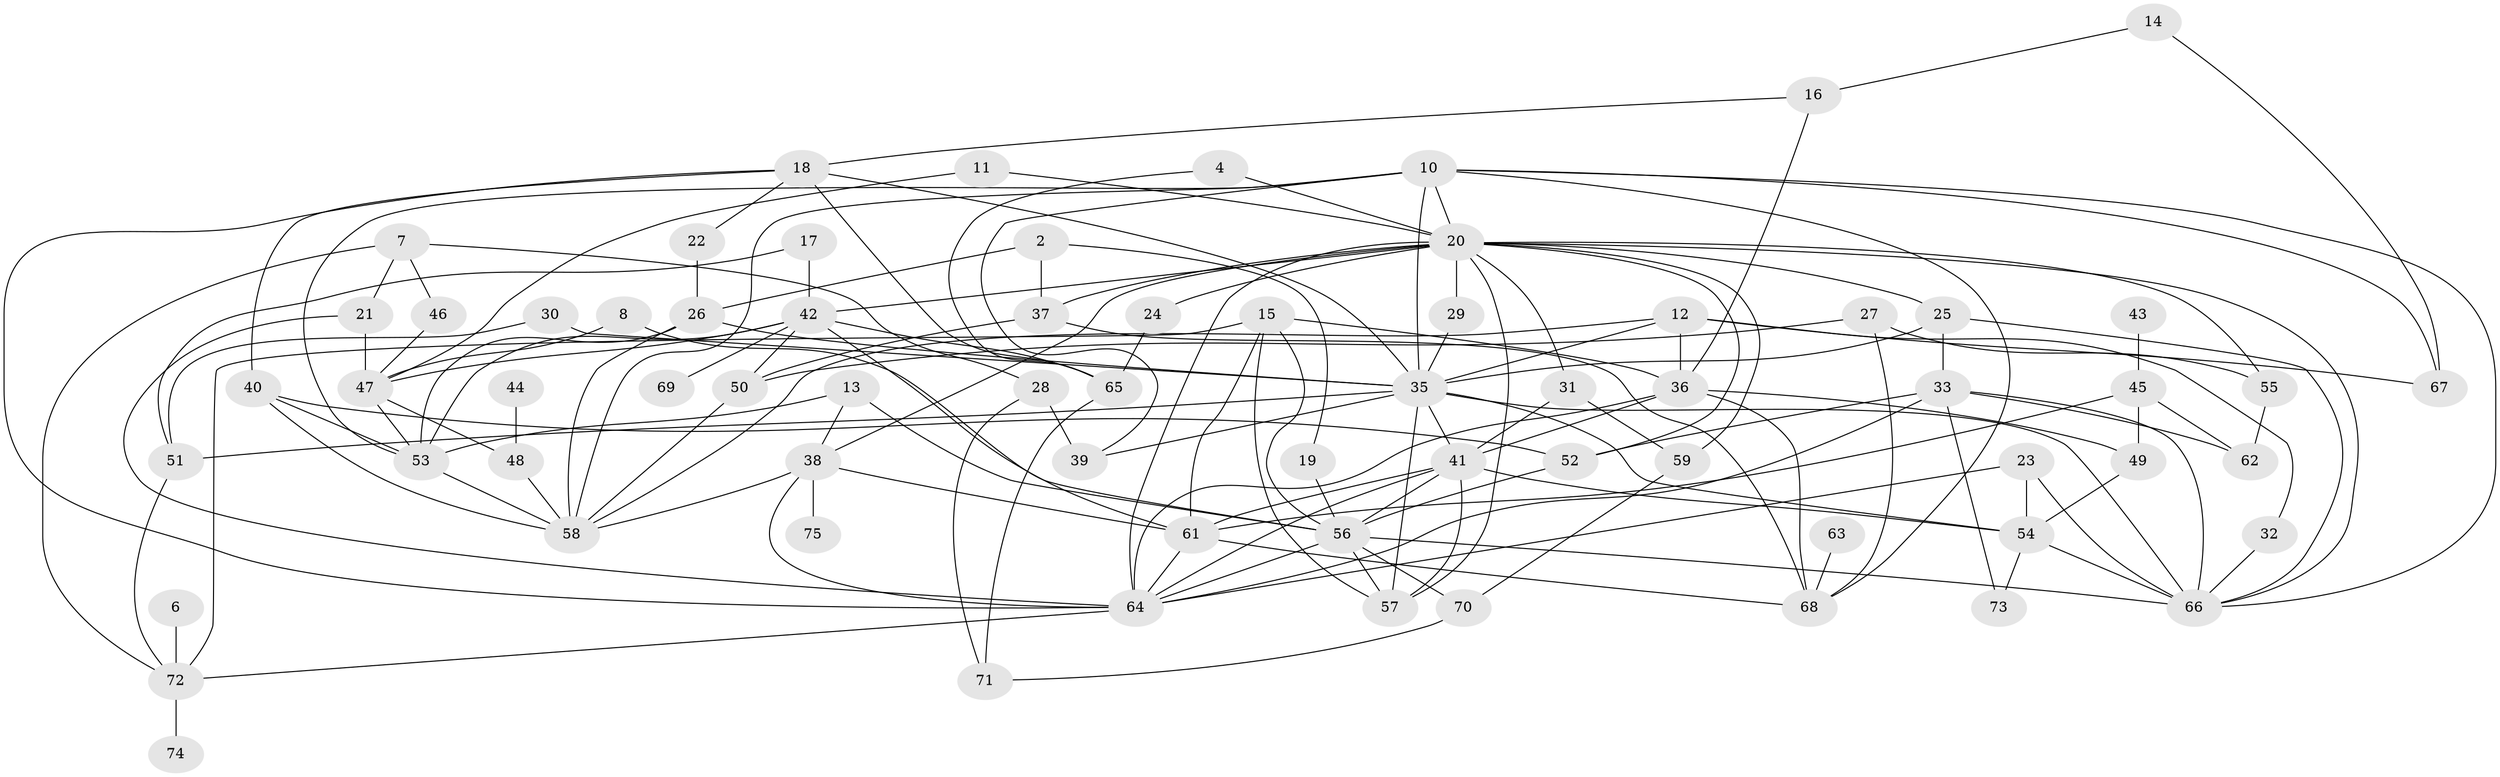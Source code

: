 // original degree distribution, {1: 0.12080536912751678, 2: 0.2348993288590604, 3: 0.2684563758389262, 0: 0.03355704697986577, 4: 0.1476510067114094, 5: 0.12080536912751678, 6: 0.03355704697986577, 8: 0.013422818791946308, 7: 0.020134228187919462, 11: 0.006711409395973154}
// Generated by graph-tools (version 1.1) at 2025/49/03/09/25 03:49:14]
// undirected, 69 vertices, 148 edges
graph export_dot {
graph [start="1"]
  node [color=gray90,style=filled];
  2;
  4;
  6;
  7;
  8;
  10;
  11;
  12;
  13;
  14;
  15;
  16;
  17;
  18;
  19;
  20;
  21;
  22;
  23;
  24;
  25;
  26;
  27;
  28;
  29;
  30;
  31;
  32;
  33;
  35;
  36;
  37;
  38;
  39;
  40;
  41;
  42;
  43;
  44;
  45;
  46;
  47;
  48;
  49;
  50;
  51;
  52;
  53;
  54;
  55;
  56;
  57;
  58;
  59;
  61;
  62;
  63;
  64;
  65;
  66;
  67;
  68;
  69;
  70;
  71;
  72;
  73;
  74;
  75;
  2 -- 19 [weight=1.0];
  2 -- 26 [weight=1.0];
  2 -- 37 [weight=1.0];
  4 -- 20 [weight=1.0];
  4 -- 65 [weight=1.0];
  6 -- 72 [weight=1.0];
  7 -- 21 [weight=1.0];
  7 -- 28 [weight=1.0];
  7 -- 46 [weight=1.0];
  7 -- 72 [weight=1.0];
  8 -- 47 [weight=1.0];
  8 -- 56 [weight=1.0];
  10 -- 20 [weight=1.0];
  10 -- 35 [weight=1.0];
  10 -- 39 [weight=1.0];
  10 -- 53 [weight=1.0];
  10 -- 58 [weight=1.0];
  10 -- 66 [weight=1.0];
  10 -- 67 [weight=1.0];
  10 -- 68 [weight=1.0];
  11 -- 20 [weight=1.0];
  11 -- 47 [weight=1.0];
  12 -- 32 [weight=1.0];
  12 -- 35 [weight=1.0];
  12 -- 36 [weight=1.0];
  12 -- 58 [weight=1.0];
  12 -- 67 [weight=1.0];
  13 -- 38 [weight=1.0];
  13 -- 53 [weight=1.0];
  13 -- 56 [weight=1.0];
  14 -- 16 [weight=1.0];
  14 -- 67 [weight=1.0];
  15 -- 36 [weight=1.0];
  15 -- 56 [weight=1.0];
  15 -- 57 [weight=1.0];
  15 -- 61 [weight=1.0];
  15 -- 72 [weight=1.0];
  16 -- 18 [weight=1.0];
  16 -- 36 [weight=1.0];
  17 -- 42 [weight=1.0];
  17 -- 51 [weight=1.0];
  18 -- 22 [weight=1.0];
  18 -- 35 [weight=1.0];
  18 -- 40 [weight=1.0];
  18 -- 64 [weight=1.0];
  18 -- 65 [weight=1.0];
  19 -- 56 [weight=1.0];
  20 -- 24 [weight=1.0];
  20 -- 25 [weight=1.0];
  20 -- 29 [weight=1.0];
  20 -- 31 [weight=1.0];
  20 -- 37 [weight=1.0];
  20 -- 38 [weight=2.0];
  20 -- 42 [weight=2.0];
  20 -- 52 [weight=1.0];
  20 -- 55 [weight=1.0];
  20 -- 57 [weight=1.0];
  20 -- 59 [weight=1.0];
  20 -- 64 [weight=1.0];
  20 -- 66 [weight=1.0];
  21 -- 47 [weight=1.0];
  21 -- 64 [weight=1.0];
  22 -- 26 [weight=1.0];
  23 -- 54 [weight=1.0];
  23 -- 64 [weight=1.0];
  23 -- 66 [weight=1.0];
  24 -- 65 [weight=1.0];
  25 -- 33 [weight=1.0];
  25 -- 35 [weight=1.0];
  25 -- 66 [weight=1.0];
  26 -- 35 [weight=1.0];
  26 -- 53 [weight=1.0];
  26 -- 58 [weight=1.0];
  27 -- 50 [weight=1.0];
  27 -- 55 [weight=1.0];
  27 -- 68 [weight=1.0];
  28 -- 39 [weight=1.0];
  28 -- 71 [weight=1.0];
  29 -- 35 [weight=1.0];
  30 -- 35 [weight=2.0];
  30 -- 51 [weight=1.0];
  31 -- 41 [weight=2.0];
  31 -- 59 [weight=1.0];
  32 -- 66 [weight=1.0];
  33 -- 52 [weight=1.0];
  33 -- 62 [weight=1.0];
  33 -- 64 [weight=1.0];
  33 -- 66 [weight=1.0];
  33 -- 73 [weight=1.0];
  35 -- 39 [weight=1.0];
  35 -- 41 [weight=1.0];
  35 -- 51 [weight=1.0];
  35 -- 54 [weight=1.0];
  35 -- 57 [weight=1.0];
  35 -- 66 [weight=1.0];
  36 -- 41 [weight=1.0];
  36 -- 49 [weight=1.0];
  36 -- 64 [weight=1.0];
  36 -- 68 [weight=1.0];
  37 -- 50 [weight=1.0];
  37 -- 68 [weight=1.0];
  38 -- 58 [weight=1.0];
  38 -- 61 [weight=1.0];
  38 -- 64 [weight=1.0];
  38 -- 75 [weight=1.0];
  40 -- 52 [weight=1.0];
  40 -- 53 [weight=1.0];
  40 -- 58 [weight=2.0];
  41 -- 54 [weight=1.0];
  41 -- 56 [weight=2.0];
  41 -- 57 [weight=1.0];
  41 -- 61 [weight=1.0];
  41 -- 64 [weight=1.0];
  42 -- 47 [weight=1.0];
  42 -- 50 [weight=1.0];
  42 -- 53 [weight=1.0];
  42 -- 61 [weight=1.0];
  42 -- 65 [weight=1.0];
  42 -- 69 [weight=1.0];
  43 -- 45 [weight=1.0];
  44 -- 48 [weight=1.0];
  45 -- 49 [weight=1.0];
  45 -- 61 [weight=1.0];
  45 -- 62 [weight=1.0];
  46 -- 47 [weight=1.0];
  47 -- 48 [weight=1.0];
  47 -- 53 [weight=1.0];
  48 -- 58 [weight=1.0];
  49 -- 54 [weight=1.0];
  50 -- 58 [weight=1.0];
  51 -- 72 [weight=1.0];
  52 -- 56 [weight=1.0];
  53 -- 58 [weight=1.0];
  54 -- 66 [weight=1.0];
  54 -- 73 [weight=1.0];
  55 -- 62 [weight=1.0];
  56 -- 57 [weight=1.0];
  56 -- 64 [weight=1.0];
  56 -- 66 [weight=1.0];
  56 -- 70 [weight=1.0];
  59 -- 70 [weight=1.0];
  61 -- 64 [weight=1.0];
  61 -- 68 [weight=1.0];
  63 -- 68 [weight=1.0];
  64 -- 72 [weight=1.0];
  65 -- 71 [weight=1.0];
  70 -- 71 [weight=1.0];
  72 -- 74 [weight=1.0];
}
